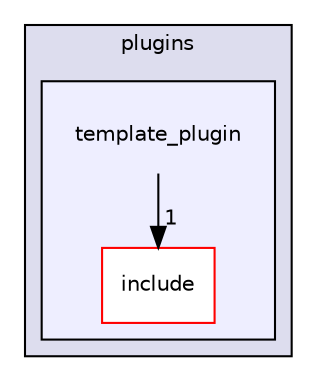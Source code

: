 digraph "plugins/template_plugin" {
  compound=true
  node [ fontsize="10", fontname="Helvetica"];
  edge [ labelfontsize="10", labelfontname="Helvetica"];
  subgraph clusterdir_38c8d24aef3972a7f87b834274e76e31 {
    graph [ bgcolor="#ddddee", pencolor="black", label="plugins" fontname="Helvetica", fontsize="10", URL="dir_38c8d24aef3972a7f87b834274e76e31.html"]
  subgraph clusterdir_46ee1d033f82a728cc6e9168d17a5e38 {
    graph [ bgcolor="#eeeeff", pencolor="black", label="" URL="dir_46ee1d033f82a728cc6e9168d17a5e38.html"];
    dir_46ee1d033f82a728cc6e9168d17a5e38 [shape=plaintext label="template_plugin"];
    dir_919972c16af4fd2d446c2d16bc405d5b [shape=box label="include" color="red" fillcolor="white" style="filled" URL="dir_919972c16af4fd2d446c2d16bc405d5b.html"];
  }
  }
  dir_46ee1d033f82a728cc6e9168d17a5e38->dir_919972c16af4fd2d446c2d16bc405d5b [headlabel="1", labeldistance=1.5 headhref="dir_001872_001873.html"];
}
